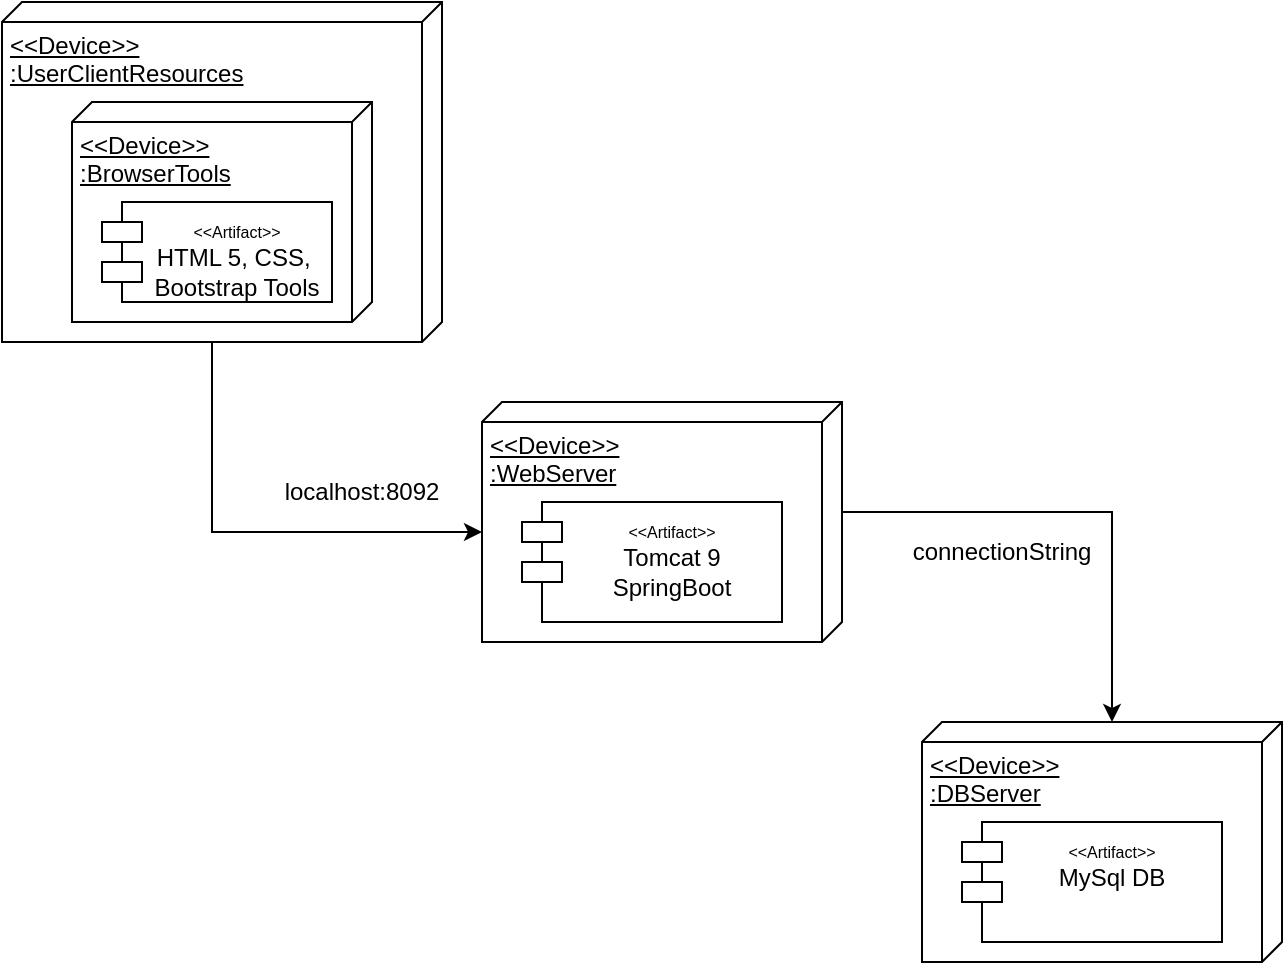 <mxfile version="21.3.7" type="device" pages="2">
  <diagram name="Развертывания" id="TQvgfPKAKqeSR1SiVUFu">
    <mxGraphModel dx="1111" dy="493" grid="1" gridSize="10" guides="1" tooltips="1" connect="1" arrows="1" fold="1" page="1" pageScale="1" pageWidth="2339" pageHeight="3300" math="0" shadow="0">
      <root>
        <mxCell id="0" />
        <mxCell id="1" parent="0" />
        <mxCell id="hWTjij_SU9B1vVQcxRdL-14" value="&amp;lt;&amp;lt;Device&amp;gt;&amp;gt;&lt;br&gt;:UserClientResources" style="verticalAlign=top;align=left;spacingTop=8;spacingLeft=2;spacingRight=12;shape=cube;size=10;direction=south;fontStyle=4;html=1;whiteSpace=wrap;" parent="1" vertex="1">
          <mxGeometry x="200" y="80" width="220" height="170" as="geometry" />
        </mxCell>
        <mxCell id="hWTjij_SU9B1vVQcxRdL-15" value="&amp;lt;&amp;lt;Device&amp;gt;&amp;gt;&lt;br&gt;:WebServer" style="verticalAlign=top;align=left;spacingTop=8;spacingLeft=2;spacingRight=12;shape=cube;size=10;direction=south;fontStyle=4;html=1;whiteSpace=wrap;" parent="1" vertex="1">
          <mxGeometry x="440" y="280" width="180" height="120" as="geometry" />
        </mxCell>
        <mxCell id="hWTjij_SU9B1vVQcxRdL-17" value="" style="endArrow=classic;html=1;rounded=0;entryX=0;entryY=0;entryDx=65;entryDy=180;entryPerimeter=0;exitX=0;exitY=0;exitDx=170;exitDy=115;exitPerimeter=0;" parent="1" source="hWTjij_SU9B1vVQcxRdL-14" target="hWTjij_SU9B1vVQcxRdL-15" edge="1">
          <mxGeometry width="50" height="50" relative="1" as="geometry">
            <mxPoint x="280" y="280" as="sourcePoint" />
            <mxPoint x="710" y="280" as="targetPoint" />
            <Array as="points">
              <mxPoint x="305" y="345" />
            </Array>
          </mxGeometry>
        </mxCell>
        <mxCell id="hWTjij_SU9B1vVQcxRdL-18" value="&amp;lt;&amp;lt;Device&amp;gt;&amp;gt;&lt;br&gt;:DBServer" style="verticalAlign=top;align=left;spacingTop=8;spacingLeft=2;spacingRight=12;shape=cube;size=10;direction=south;fontStyle=4;html=1;whiteSpace=wrap;" parent="1" vertex="1">
          <mxGeometry x="660" y="440" width="180" height="120" as="geometry" />
        </mxCell>
        <mxCell id="hWTjij_SU9B1vVQcxRdL-19" value="&lt;font style=&quot;font-size: 8px;&quot;&gt;&amp;lt;&amp;lt;Artifact&amp;gt;&amp;gt;&lt;/font&gt;&lt;br&gt;Tomcat 9&lt;br&gt;SpringBoot" style="shape=module;align=left;spacingLeft=20;align=center;verticalAlign=top;whiteSpace=wrap;html=1;" parent="1" vertex="1">
          <mxGeometry x="460" y="330" width="130" height="60" as="geometry" />
        </mxCell>
        <mxCell id="hWTjij_SU9B1vVQcxRdL-20" value="&lt;font style=&quot;font-size: 8px;&quot;&gt;&amp;lt;&amp;lt;Artifact&amp;gt;&amp;gt;&lt;/font&gt;&lt;br&gt;MySql DB" style="shape=module;align=left;spacingLeft=20;align=center;verticalAlign=top;whiteSpace=wrap;html=1;" parent="1" vertex="1">
          <mxGeometry x="680" y="490" width="130" height="60" as="geometry" />
        </mxCell>
        <mxCell id="hWTjij_SU9B1vVQcxRdL-21" value="" style="endArrow=classic;html=1;rounded=0;exitX=0;exitY=0;exitDx=55;exitDy=0;exitPerimeter=0;entryX=0;entryY=0;entryDx=0;entryDy=85;entryPerimeter=0;" parent="1" source="hWTjij_SU9B1vVQcxRdL-15" target="hWTjij_SU9B1vVQcxRdL-18" edge="1">
          <mxGeometry width="50" height="50" relative="1" as="geometry">
            <mxPoint x="700" y="370" as="sourcePoint" />
            <mxPoint x="750" y="320" as="targetPoint" />
            <Array as="points">
              <mxPoint x="755" y="335" />
            </Array>
          </mxGeometry>
        </mxCell>
        <mxCell id="hWTjij_SU9B1vVQcxRdL-22" value="localhost:8092" style="text;html=1;strokeColor=none;fillColor=none;align=center;verticalAlign=middle;whiteSpace=wrap;rounded=0;" parent="1" vertex="1">
          <mxGeometry x="350" y="310" width="60" height="30" as="geometry" />
        </mxCell>
        <mxCell id="hWTjij_SU9B1vVQcxRdL-23" value="connectionString" style="text;html=1;strokeColor=none;fillColor=none;align=center;verticalAlign=middle;whiteSpace=wrap;rounded=0;" parent="1" vertex="1">
          <mxGeometry x="670" y="340" width="60" height="30" as="geometry" />
        </mxCell>
        <mxCell id="pZtOpsPQShGiVC8U7aDS-1" value="&amp;lt;&amp;lt;Device&amp;gt;&amp;gt;&lt;br&gt;:BrowserTools" style="verticalAlign=top;align=left;spacingTop=8;spacingLeft=2;spacingRight=12;shape=cube;size=10;direction=south;fontStyle=4;html=1;whiteSpace=wrap;" vertex="1" parent="1">
          <mxGeometry x="235" y="130" width="150" height="110" as="geometry" />
        </mxCell>
        <mxCell id="pZtOpsPQShGiVC8U7aDS-2" value="&lt;font style=&quot;font-size: 8px;&quot;&gt;&amp;lt;&amp;lt;Artifact&amp;gt;&amp;gt;&lt;/font&gt;&lt;br&gt;HTML 5, CSS,&amp;nbsp;&lt;br&gt;Bootstrap Tools" style="shape=module;align=left;spacingLeft=20;align=center;verticalAlign=top;whiteSpace=wrap;html=1;" vertex="1" parent="1">
          <mxGeometry x="250" y="180" width="115" height="50" as="geometry" />
        </mxCell>
      </root>
    </mxGraphModel>
  </diagram>
  <diagram id="_2SvEiAS_AVrVIzJIutT" name="Компонентов">
    <mxGraphModel dx="944" dy="419" grid="1" gridSize="10" guides="1" tooltips="1" connect="1" arrows="1" fold="1" page="1" pageScale="1" pageWidth="2339" pageHeight="3300" math="0" shadow="0">
      <root>
        <mxCell id="0" />
        <mxCell id="1" parent="0" />
        <mxCell id="vZ7uyI8jltpaOc5Lebe--1" value="Список вакансий" style="shape=module;align=left;spacingLeft=20;align=center;verticalAlign=top;whiteSpace=wrap;html=1;" parent="1" vertex="1">
          <mxGeometry x="200" y="70" width="100" height="50" as="geometry" />
        </mxCell>
        <mxCell id="vZ7uyI8jltpaOc5Lebe--2" value="Дисплей вакансии" style="shape=module;align=left;spacingLeft=20;align=center;verticalAlign=top;whiteSpace=wrap;html=1;" parent="1" vertex="1">
          <mxGeometry x="390" y="110" width="110" height="50" as="geometry" />
        </mxCell>
        <mxCell id="vZ7uyI8jltpaOc5Lebe--3" value="" style="endArrow=classic;html=1;rounded=0;entryX=1;entryY=0.5;entryDx=0;entryDy=0;exitX=0.5;exitY=0;exitDx=0;exitDy=0;" parent="1" source="vZ7uyI8jltpaOc5Lebe--2" target="vZ7uyI8jltpaOc5Lebe--1" edge="1">
          <mxGeometry width="50" height="50" relative="1" as="geometry">
            <mxPoint x="460" y="250" as="sourcePoint" />
            <mxPoint x="510" y="200" as="targetPoint" />
            <Array as="points">
              <mxPoint x="445" y="95" />
            </Array>
          </mxGeometry>
        </mxCell>
        <mxCell id="h97j8D8nbWWdOZKJv7a_-1" value="Конфигурация" style="shape=module;align=left;spacingLeft=20;align=center;verticalAlign=top;whiteSpace=wrap;html=1;" parent="1" vertex="1">
          <mxGeometry x="190" y="170" width="120" height="50" as="geometry" />
        </mxCell>
        <mxCell id="h97j8D8nbWWdOZKJv7a_-2" value="" style="endArrow=classic;html=1;rounded=0;entryX=0.5;entryY=1;entryDx=0;entryDy=0;exitX=0.5;exitY=0;exitDx=0;exitDy=0;" parent="1" source="h97j8D8nbWWdOZKJv7a_-1" target="vZ7uyI8jltpaOc5Lebe--1" edge="1">
          <mxGeometry width="50" height="50" relative="1" as="geometry">
            <mxPoint x="460" y="250" as="sourcePoint" />
            <mxPoint x="510" y="200" as="targetPoint" />
          </mxGeometry>
        </mxCell>
        <mxCell id="h97j8D8nbWWdOZKJv7a_-3" value="Трудоустройство" style="shape=module;align=left;spacingLeft=20;align=center;verticalAlign=top;whiteSpace=wrap;html=1;" parent="1" vertex="1">
          <mxGeometry x="190" y="290" width="120" height="50" as="geometry" />
        </mxCell>
        <mxCell id="h97j8D8nbWWdOZKJv7a_-4" value="Клиент" style="shape=umlActor;verticalLabelPosition=bottom;verticalAlign=top;html=1;outlineConnect=0;" parent="1" vertex="1">
          <mxGeometry x="40" y="60" width="30" height="60" as="geometry" />
        </mxCell>
        <mxCell id="h97j8D8nbWWdOZKJv7a_-6" value="" style="endArrow=block;dashed=1;endFill=0;endSize=12;html=1;rounded=0;exitX=0.5;exitY=0;exitDx=0;exitDy=0;exitPerimeter=0;entryX=0.5;entryY=0;entryDx=0;entryDy=0;" parent="1" source="h97j8D8nbWWdOZKJv7a_-4" target="vZ7uyI8jltpaOc5Lebe--1" edge="1">
          <mxGeometry width="160" relative="1" as="geometry">
            <mxPoint x="400" y="60" as="sourcePoint" />
            <mxPoint x="190" y="40" as="targetPoint" />
            <Array as="points">
              <mxPoint x="55" y="40" />
              <mxPoint x="250" y="40" />
            </Array>
          </mxGeometry>
        </mxCell>
        <mxCell id="h97j8D8nbWWdOZKJv7a_-7" value="Отправка резюме" style="shape=module;align=left;spacingLeft=20;align=center;verticalAlign=top;whiteSpace=wrap;html=1;" parent="1" vertex="1">
          <mxGeometry x="190" y="410" width="120" height="50" as="geometry" />
        </mxCell>
        <mxCell id="h97j8D8nbWWdOZKJv7a_-9" value="" style="endArrow=classic;html=1;rounded=0;entryX=0.5;entryY=1;entryDx=0;entryDy=0;exitX=0.5;exitY=0;exitDx=0;exitDy=0;" parent="1" source="h97j8D8nbWWdOZKJv7a_-3" target="h97j8D8nbWWdOZKJv7a_-1" edge="1">
          <mxGeometry width="50" height="50" relative="1" as="geometry">
            <mxPoint x="470" y="390" as="sourcePoint" />
            <mxPoint x="520" y="340" as="targetPoint" />
          </mxGeometry>
        </mxCell>
        <mxCell id="h97j8D8nbWWdOZKJv7a_-10" value="" style="endArrow=classic;html=1;rounded=0;entryX=0.5;entryY=1;entryDx=0;entryDy=0;exitX=0.5;exitY=0;exitDx=0;exitDy=0;" parent="1" source="h97j8D8nbWWdOZKJv7a_-7" target="h97j8D8nbWWdOZKJv7a_-3" edge="1">
          <mxGeometry width="50" height="50" relative="1" as="geometry">
            <mxPoint x="470" y="390" as="sourcePoint" />
            <mxPoint x="520" y="340" as="targetPoint" />
          </mxGeometry>
        </mxCell>
        <mxCell id="h97j8D8nbWWdOZKJv7a_-11" value="Отслеживание обратной связи" style="shape=module;align=left;spacingLeft=20;align=center;verticalAlign=top;whiteSpace=wrap;html=1;" parent="1" vertex="1">
          <mxGeometry x="190" y="520" width="120" height="50" as="geometry" />
        </mxCell>
        <mxCell id="h97j8D8nbWWdOZKJv7a_-12" value="" style="endArrow=classic;html=1;rounded=0;entryX=0.5;entryY=1;entryDx=0;entryDy=0;exitX=0.5;exitY=0;exitDx=0;exitDy=0;" parent="1" source="h97j8D8nbWWdOZKJv7a_-11" target="h97j8D8nbWWdOZKJv7a_-7" edge="1">
          <mxGeometry width="50" height="50" relative="1" as="geometry">
            <mxPoint x="470" y="390" as="sourcePoint" />
            <mxPoint x="520" y="340" as="targetPoint" />
          </mxGeometry>
        </mxCell>
        <mxCell id="h97j8D8nbWWdOZKJv7a_-14" value="Дисплей резюме" style="shape=module;align=left;spacingLeft=20;align=center;verticalAlign=top;whiteSpace=wrap;html=1;" parent="1" vertex="1">
          <mxGeometry x="400" y="420" width="110" height="50" as="geometry" />
        </mxCell>
        <mxCell id="h97j8D8nbWWdOZKJv7a_-15" value="" style="endArrow=classic;html=1;rounded=0;exitX=0.5;exitY=1;exitDx=0;exitDy=0;entryX=1;entryY=0.5;entryDx=0;entryDy=0;" parent="1" source="h97j8D8nbWWdOZKJv7a_-14" target="h97j8D8nbWWdOZKJv7a_-7" edge="1">
          <mxGeometry width="50" height="50" relative="1" as="geometry">
            <mxPoint x="540" y="400" as="sourcePoint" />
            <mxPoint x="590" y="350" as="targetPoint" />
            <Array as="points">
              <mxPoint x="455" y="490" />
              <mxPoint x="410" y="490" />
              <mxPoint x="360" y="490" />
              <mxPoint x="360" y="435" />
            </Array>
          </mxGeometry>
        </mxCell>
      </root>
    </mxGraphModel>
  </diagram>
</mxfile>
